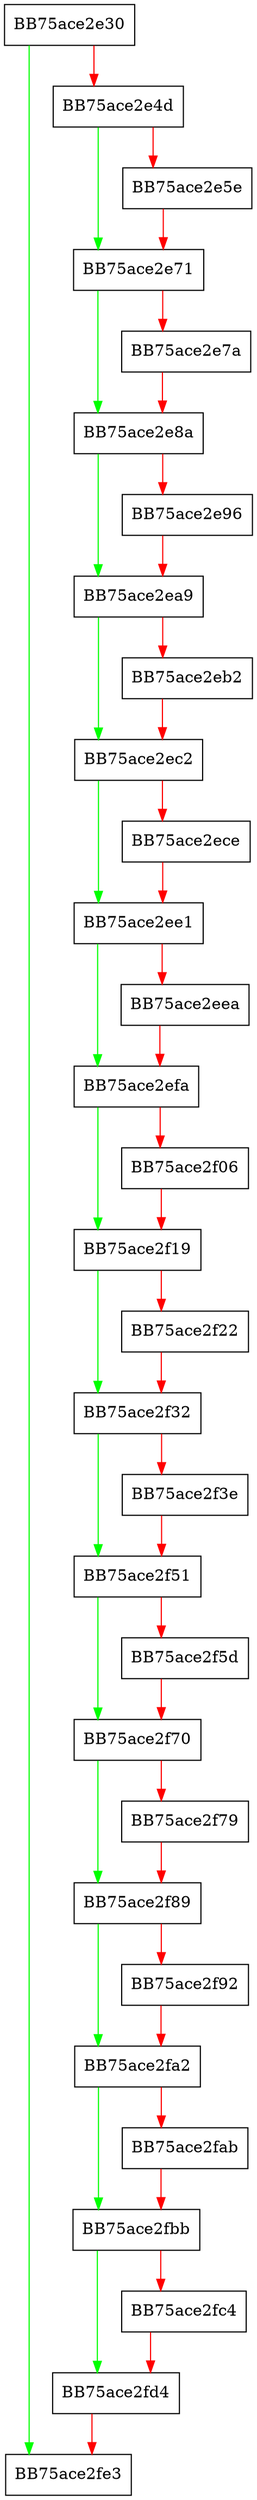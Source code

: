 digraph PFAC_DXGPUCleanup {
  node [shape="box"];
  graph [splines=ortho];
  BB75ace2e30 -> BB75ace2fe3 [color="green"];
  BB75ace2e30 -> BB75ace2e4d [color="red"];
  BB75ace2e4d -> BB75ace2e71 [color="green"];
  BB75ace2e4d -> BB75ace2e5e [color="red"];
  BB75ace2e5e -> BB75ace2e71 [color="red"];
  BB75ace2e71 -> BB75ace2e8a [color="green"];
  BB75ace2e71 -> BB75ace2e7a [color="red"];
  BB75ace2e7a -> BB75ace2e8a [color="red"];
  BB75ace2e8a -> BB75ace2ea9 [color="green"];
  BB75ace2e8a -> BB75ace2e96 [color="red"];
  BB75ace2e96 -> BB75ace2ea9 [color="red"];
  BB75ace2ea9 -> BB75ace2ec2 [color="green"];
  BB75ace2ea9 -> BB75ace2eb2 [color="red"];
  BB75ace2eb2 -> BB75ace2ec2 [color="red"];
  BB75ace2ec2 -> BB75ace2ee1 [color="green"];
  BB75ace2ec2 -> BB75ace2ece [color="red"];
  BB75ace2ece -> BB75ace2ee1 [color="red"];
  BB75ace2ee1 -> BB75ace2efa [color="green"];
  BB75ace2ee1 -> BB75ace2eea [color="red"];
  BB75ace2eea -> BB75ace2efa [color="red"];
  BB75ace2efa -> BB75ace2f19 [color="green"];
  BB75ace2efa -> BB75ace2f06 [color="red"];
  BB75ace2f06 -> BB75ace2f19 [color="red"];
  BB75ace2f19 -> BB75ace2f32 [color="green"];
  BB75ace2f19 -> BB75ace2f22 [color="red"];
  BB75ace2f22 -> BB75ace2f32 [color="red"];
  BB75ace2f32 -> BB75ace2f51 [color="green"];
  BB75ace2f32 -> BB75ace2f3e [color="red"];
  BB75ace2f3e -> BB75ace2f51 [color="red"];
  BB75ace2f51 -> BB75ace2f70 [color="green"];
  BB75ace2f51 -> BB75ace2f5d [color="red"];
  BB75ace2f5d -> BB75ace2f70 [color="red"];
  BB75ace2f70 -> BB75ace2f89 [color="green"];
  BB75ace2f70 -> BB75ace2f79 [color="red"];
  BB75ace2f79 -> BB75ace2f89 [color="red"];
  BB75ace2f89 -> BB75ace2fa2 [color="green"];
  BB75ace2f89 -> BB75ace2f92 [color="red"];
  BB75ace2f92 -> BB75ace2fa2 [color="red"];
  BB75ace2fa2 -> BB75ace2fbb [color="green"];
  BB75ace2fa2 -> BB75ace2fab [color="red"];
  BB75ace2fab -> BB75ace2fbb [color="red"];
  BB75ace2fbb -> BB75ace2fd4 [color="green"];
  BB75ace2fbb -> BB75ace2fc4 [color="red"];
  BB75ace2fc4 -> BB75ace2fd4 [color="red"];
  BB75ace2fd4 -> BB75ace2fe3 [color="red"];
}